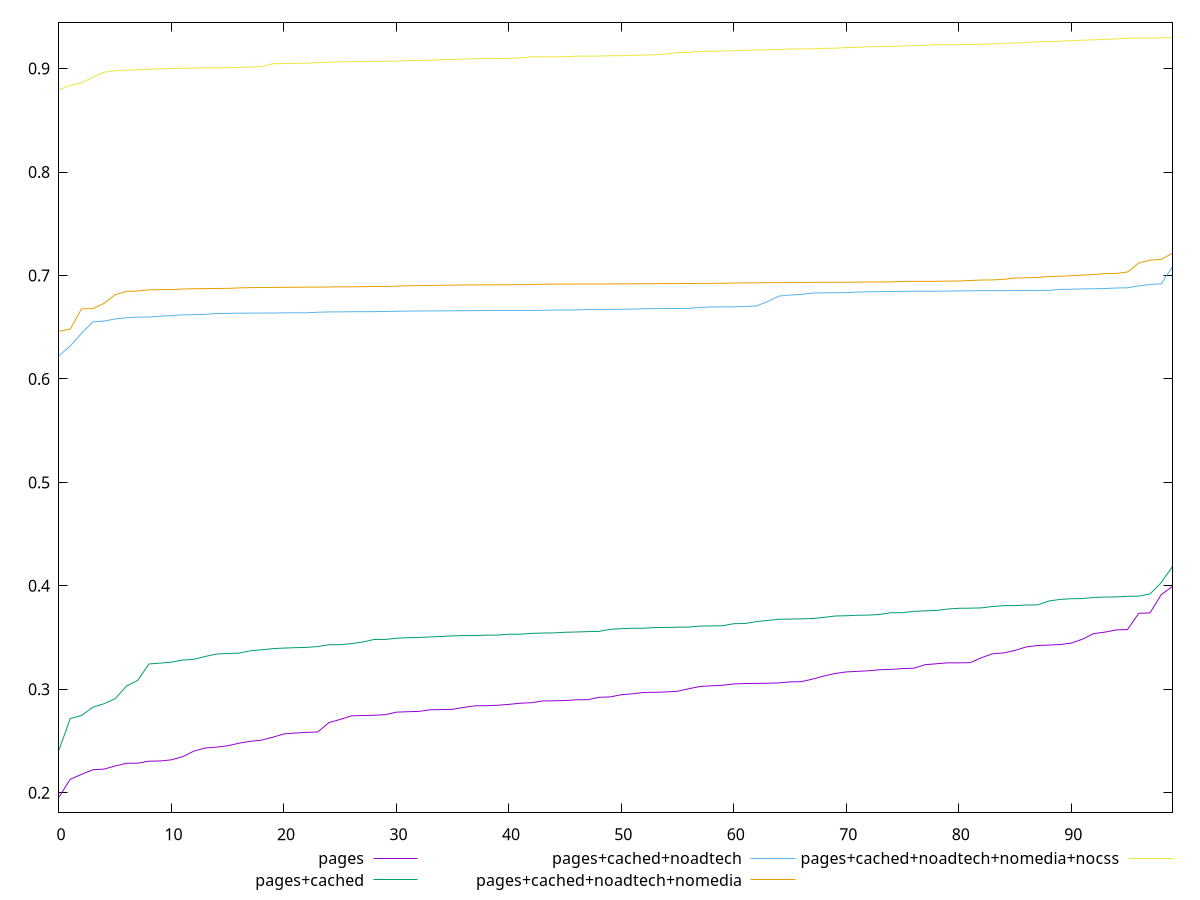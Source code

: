 reset

$pages <<EOF
0 0.1957827127216305
1 0.21307945842159107
2 0.21782564863762366
3 0.2222586068563553
4 0.2228746128456179
5 0.22594615677628915
6 0.2285138728989299
7 0.22862325317712512
8 0.23054578065160392
9 0.23075803378396192
10 0.2318540720316388
11 0.23492082195952846
12 0.24036287499876427
13 0.24330347006479192
14 0.2441333248331948
15 0.2454582464065965
16 0.2479153626089836
17 0.24975564162188807
18 0.25086163665363015
19 0.25371338536256316
20 0.25693754018336873
21 0.25773128284577407
22 0.25837538282399564
23 0.25874033482856545
24 0.26789671067410326
25 0.2709213849001338
26 0.2743463313060299
27 0.2746757087946558
28 0.27491435086337457
29 0.27546670340366186
30 0.27792930772382823
31 0.2783635018652801
32 0.2786659638518805
33 0.2802237611226963
34 0.28041103308496784
35 0.2806575216280769
36 0.2825403417232405
37 0.2840848719595457
38 0.284210748201954
39 0.28460531597468924
40 0.2854532658033541
41 0.28655713928897575
42 0.28706277660091656
43 0.28877068319066745
44 0.2889156825024741
45 0.28915545644795304
46 0.28989707959739125
47 0.289961755575477
48 0.29229644614649997
49 0.29266758609985905
50 0.2947941179211595
51 0.29565677823487485
52 0.2969999782663428
53 0.2970871313409822
54 0.2975239239404845
55 0.29815280149909507
56 0.30056900374776796
57 0.3027737799939154
58 0.30342058982559467
59 0.3039352869351061
60 0.30520255527670775
61 0.3055806314659442
62 0.3057052145564385
63 0.30588946291478253
64 0.30621567243931397
65 0.307166467075095
66 0.3074071753767201
67 0.3099067109652941
68 0.312852962585257
69 0.31531950832712197
70 0.3168275345764181
71 0.3173849952377529
72 0.31794025047532604
73 0.3189763425205035
74 0.31929098367149505
75 0.3200494086052498
76 0.3204018708021249
77 0.32379560535982277
78 0.3246963035015769
79 0.32558869988445854
80 0.3256046706975528
81 0.3257320921603911
82 0.33048712120807167
83 0.33437181194424453
84 0.33520664792506805
85 0.3376107338375942
86 0.3409965138045907
87 0.34235375218709874
88 0.34276746640185296
89 0.3432760403385556
90 0.344671077309007
91 0.3485041084057351
92 0.35391044124643983
93 0.355290958246995
94 0.35741214865440796
95 0.35776432339945763
96 0.3734823405196808
97 0.3738756596443249
98 0.39159128373928564
99 0.39942693340838387
EOF

$pagesCached <<EOF
0 0.24127341626639598
1 0.2717221624580476
2 0.27472094509152983
3 0.2826722404683409
4 0.2860628654192323
5 0.2910126640699313
6 0.30318883222980797
7 0.3086198293370436
8 0.32454098637939816
9 0.3253375333115776
10 0.32625453681649047
11 0.3282993544435571
12 0.3289695875621762
13 0.3317865118901618
14 0.33411372558191926
15 0.33461079200860266
16 0.33494730762028974
17 0.337229688309337
18 0.3381615990070953
19 0.33934379386183877
20 0.33986741696028455
21 0.34027116730103635
22 0.3405254033875556
23 0.3413573683652166
24 0.34308943899841915
25 0.343143850370192
26 0.34417057932391537
27 0.34571403240446963
28 0.34815821327571095
29 0.34824763739016307
30 0.34934720112801243
31 0.34988514890046246
32 0.35015020485367265
33 0.35057339382445885
34 0.35111091713037273
35 0.3516830421983791
36 0.35194539194591806
37 0.35197561834253127
38 0.3523509362114845
39 0.3524528070368174
40 0.35326933739296074
41 0.3532730458365505
42 0.35408329421275303
43 0.3543890383813003
44 0.35454672956790967
45 0.35515538400723423
46 0.355426565418923
47 0.3557813451285207
48 0.35598831988125035
49 0.3579266844875756
50 0.35867964812885667
51 0.35902000016504737
52 0.35907550045150083
53 0.35948941131519585
54 0.35949200047553964
55 0.3600504928300353
56 0.36021059311344367
57 0.3611450981381026
58 0.36130936093743427
59 0.3614750639790675
60 0.3634517494066333
61 0.3636455769716692
62 0.36546092894418614
63 0.36659224537615903
64 0.36772312985271177
65 0.36787869079193297
66 0.3681349412670555
67 0.3684625986784051
68 0.3695183455501553
69 0.37086988723873154
70 0.37110750786002633
71 0.3716254909833511
72 0.37173375916226187
73 0.37240132316072105
74 0.3740807450046237
75 0.374087647892742
76 0.3753570691951609
77 0.3758700925365709
78 0.37620217396985495
79 0.37760104664177274
80 0.37832849051880624
81 0.37842433131041614
82 0.37871822673512684
83 0.3800701234141098
84 0.38085959656929114
85 0.3808759274947348
86 0.3814894890206093
87 0.3815881375894508
88 0.3852984899807554
89 0.38692691825098374
90 0.3875660348514027
91 0.38768245769226994
92 0.38882302664892643
93 0.38917776044426
94 0.38931710229028726
95 0.38990551057593625
96 0.39007192112001926
97 0.3921642364131322
98 0.4032399125116026
99 0.4187420416717832
EOF

$pagesCachedNoadtech <<EOF
0 0.6224828336711038
1 0.6319390044186209
2 0.6440076903226689
3 0.6551001382423638
4 0.6559346158524235
5 0.6580304566829966
6 0.6591227922060695
7 0.6597486108548251
8 0.6598601042454881
9 0.6606707429705528
10 0.6611954322148647
11 0.6619286489738937
12 0.6621468817372357
13 0.6624178604708584
14 0.6632174228850357
15 0.6633879418482052
16 0.663565035065199
17 0.663607967996977
18 0.6636752389327838
19 0.6636943585714346
20 0.6638806832200155
21 0.6639095167423907
22 0.663934800547668
23 0.6644961168535829
24 0.6647705129384973
25 0.6648373890649182
26 0.6649738713427318
27 0.6649844148607303
28 0.6650440814082862
29 0.6652133173570526
30 0.6654102274035185
31 0.6655674948627877
32 0.6656997324186247
33 0.6657455930274166
34 0.6657957324683791
35 0.66589346950393
36 0.6659538871521241
37 0.666015488544545
38 0.6660650457472822
39 0.6660663723414676
40 0.6661611896824539
41 0.6661717230916837
42 0.6662103162888461
43 0.6663902161920916
44 0.6665844061140876
45 0.666651346130927
46 0.666690371593685
47 0.6670759404328546
48 0.6671816610328389
49 0.667254126438671
50 0.6673768726756919
51 0.6674904138650082
52 0.667881499955987
53 0.6679911430543334
54 0.668056135352578
55 0.6681388110859943
56 0.6681699095804728
57 0.6691191693417967
58 0.6695951677722028
59 0.6696851659639002
60 0.6696927802034044
61 0.6700341943212882
62 0.6705353432586656
63 0.6747935351433041
64 0.6800989278276302
65 0.6810885290173438
66 0.6816855399348083
67 0.6830335032523247
68 0.6831991456962357
69 0.6833145199312292
70 0.6834856657041289
71 0.6839501373639121
72 0.6842125883511682
73 0.6843791849323355
74 0.6844811582557913
75 0.6847511312288818
76 0.6847724172321871
77 0.684776322748114
78 0.6848035360293859
79 0.6849387056704258
80 0.6851492439192384
81 0.6851985606810146
82 0.6853271940233927
83 0.6853325546676667
84 0.6853586131852122
85 0.6854511257629652
86 0.6854743780284791
87 0.6855478411041376
88 0.685582012749545
89 0.6865698225586017
90 0.6867057909921412
91 0.6870488486859115
92 0.6871230090812961
93 0.6874042902660417
94 0.6878997047707195
95 0.6881014831385273
96 0.6899155210457166
97 0.6912618304212701
98 0.6919473637371868
99 0.7085163227703013
EOF

$pagesCachedNoadtechNomedia <<EOF
0 0.6460248286354425
1 0.6482216444015204
2 0.667746389956442
3 0.6679815884102018
4 0.6730641777194022
5 0.6813909466706163
6 0.6846161228897448
7 0.6849671340917848
8 0.6861706477429047
9 0.6863529559639227
10 0.6864009804052625
11 0.6869015208560295
12 0.6872054027216628
13 0.6873085621004513
14 0.6874567267554427
15 0.6875594238180642
16 0.6880008720575677
17 0.6882491739674618
18 0.6883820567953158
19 0.6884619757455076
20 0.6885273448056803
21 0.6885919653165732
22 0.6887416863453066
23 0.6887852633477247
24 0.688851468351039
25 0.6890345921444311
26 0.6890603808885978
27 0.6891860497460821
28 0.6893506161232635
29 0.6893606772584122
30 0.6897647278742676
31 0.6900181313237819
32 0.6902207535044055
33 0.690358381822537
34 0.6905633116540943
35 0.6906844482287853
36 0.6908712300895558
37 0.6908811881036959
38 0.6909502235394173
39 0.690991677742595
40 0.6910596362600065
41 0.6911720649204801
42 0.6912582652596534
43 0.6916094088521291
44 0.6916316477980261
45 0.6916827266374109
46 0.6917009568882679
47 0.6917484606713402
48 0.6917884415241109
49 0.6918500826388212
50 0.6919208314152527
51 0.6919723994690483
52 0.6920120478708489
53 0.6920767746133717
54 0.6922105895020588
55 0.692213972896496
56 0.6922334819319537
57 0.6923696404745894
58 0.6924050385826022
59 0.6924234217538495
60 0.6927492124268038
61 0.6928853600992803
62 0.6929313672314709
63 0.69302691246518
64 0.6930481946463689
65 0.6933669471576341
66 0.6933675825649159
67 0.6933753483502774
68 0.6934128034470618
69 0.6934178594979119
70 0.6934555397247241
71 0.6936157618163172
72 0.6936535321455634
73 0.6937117791251763
74 0.6938728277329338
75 0.6942574257252555
76 0.6943490491539606
77 0.6943734309015192
78 0.6944042070269038
79 0.6945910556013781
80 0.6946534840135498
81 0.6951266744779923
82 0.6955986449475696
83 0.6957121259202224
84 0.6963206459379969
85 0.6975022968450633
86 0.69780293307198
87 0.6981012805818364
88 0.69906936486988
89 0.6992555019760462
90 0.6997606262692467
91 0.7004020641529064
92 0.7009506261505989
93 0.7018083993705801
94 0.7019850708965469
95 0.7033329244710547
96 0.7120979149687799
97 0.7147999837268871
98 0.7155604884633392
99 0.72152065989314
EOF

$pagesCachedNoadtechNomediaNocss <<EOF
0 0.8796720674882483
1 0.8838047202950681
2 0.8861368814339055
3 0.8916332412460267
4 0.8964146803762277
5 0.8978769823366005
6 0.898491950625985
7 0.8988526921260295
8 0.8993640658228146
9 0.8997321819127458
10 0.9000514505853167
11 0.9002419503062968
12 0.9004297366906315
13 0.9007344962936463
14 0.9007903924035493
15 0.9008750804595378
16 0.9012098398393661
17 0.9013917843925396
18 0.9018614908827167
19 0.9046514124433992
20 0.9048539177945538
21 0.9050889879618967
22 0.905141803813509
23 0.9057473608162607
24 0.9062450956972528
25 0.9065001912806419
26 0.9066877751203981
27 0.9069717522416166
28 0.9070280501465209
29 0.907049043763313
30 0.9070851973572038
31 0.9077569848971488
32 0.907890638671989
33 0.9079909545001316
34 0.908791932540095
35 0.9088414278713729
36 0.9092085563553574
37 0.9096031615945915
38 0.9097194935438566
39 0.9098079305407297
40 0.9098225773163112
41 0.9102826479302802
42 0.9113176214852754
43 0.9113935038707885
44 0.9114013773225632
45 0.9114895786442464
46 0.9119752549366246
47 0.9120512915422146
48 0.9120687940673635
49 0.9123305027560404
50 0.9124392550165483
51 0.912663510440096
52 0.9131291653782904
53 0.9133224144537239
54 0.9141896808279237
55 0.9155066809185858
56 0.915579837555441
57 0.9166011906952876
58 0.9166747042230152
59 0.9170656790488029
60 0.9172337124822453
61 0.9176021094948956
62 0.9180047976810706
63 0.9181913921061233
64 0.9183956133537272
65 0.9188783654882802
66 0.9189808514833386
67 0.9190447479991939
68 0.9196098180680107
69 0.9196406696035716
70 0.9203574023671414
71 0.9203743354683867
72 0.9211207967303062
73 0.9213062202598469
74 0.9215127618727799
75 0.9217249387449479
76 0.9223828104232276
77 0.9224878929587077
78 0.9230681165264762
79 0.923117181507704
80 0.9231367079551327
81 0.9232171049502885
82 0.9235437312956303
83 0.923672146424099
84 0.9244785948100137
85 0.9246788892973474
86 0.9252554393833257
87 0.9259088124838868
88 0.9260468787526561
89 0.9264733832459525
90 0.9270673204113309
91 0.9273662837103537
92 0.9278260175442746
93 0.9281867571453059
94 0.9286416192826773
95 0.9294278466663398
96 0.9294534716348771
97 0.929481356694705
98 0.9296204371466888
99 0.9300339275443932
EOF

set key outside below
set xrange [0:99]
set yrange [0.18109768842517526:0.9447189518408484]
set trange [0.18109768842517526:0.9447189518408484]
set terminal svg size 640, 580 enhanced background rgb 'white'
set output "report_00011_2021-02-09T10:53:21.242Z/meta/pScore/comparison/sorted/all_raw.svg"

plot $pages title "pages" with line, \
     $pagesCached title "pages+cached" with line, \
     $pagesCachedNoadtech title "pages+cached+noadtech" with line, \
     $pagesCachedNoadtechNomedia title "pages+cached+noadtech+nomedia" with line, \
     $pagesCachedNoadtechNomediaNocss title "pages+cached+noadtech+nomedia+nocss" with line

reset
